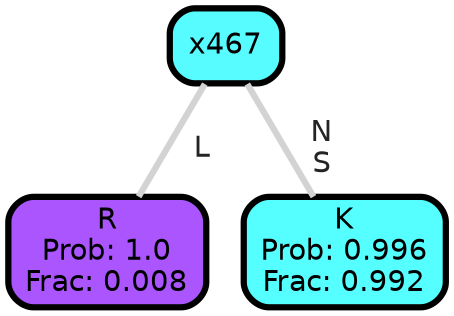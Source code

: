 graph Tree {
node [shape=box, style="filled, rounded",color="black",penwidth="3",fontcolor="black",                 fontname=helvetica] ;
graph [ranksep="0 equally", splines=straight,                 bgcolor=transparent, dpi=200] ;
edge [fontname=helvetica, fontweight=bold,fontcolor=grey14,color=lightgray] ;
0 [label="R
Prob: 1.0
Frac: 0.008", fillcolor="#ab55ff"] ;
1 [label="x467", fillcolor="#56fcff"] ;
2 [label="K
Prob: 0.996
Frac: 0.992", fillcolor="#55feff"] ;
1 -- 0 [label=" L",penwidth=3] ;
1 -- 2 [label=" N\n S",penwidth=3] ;
{rank = same;}}